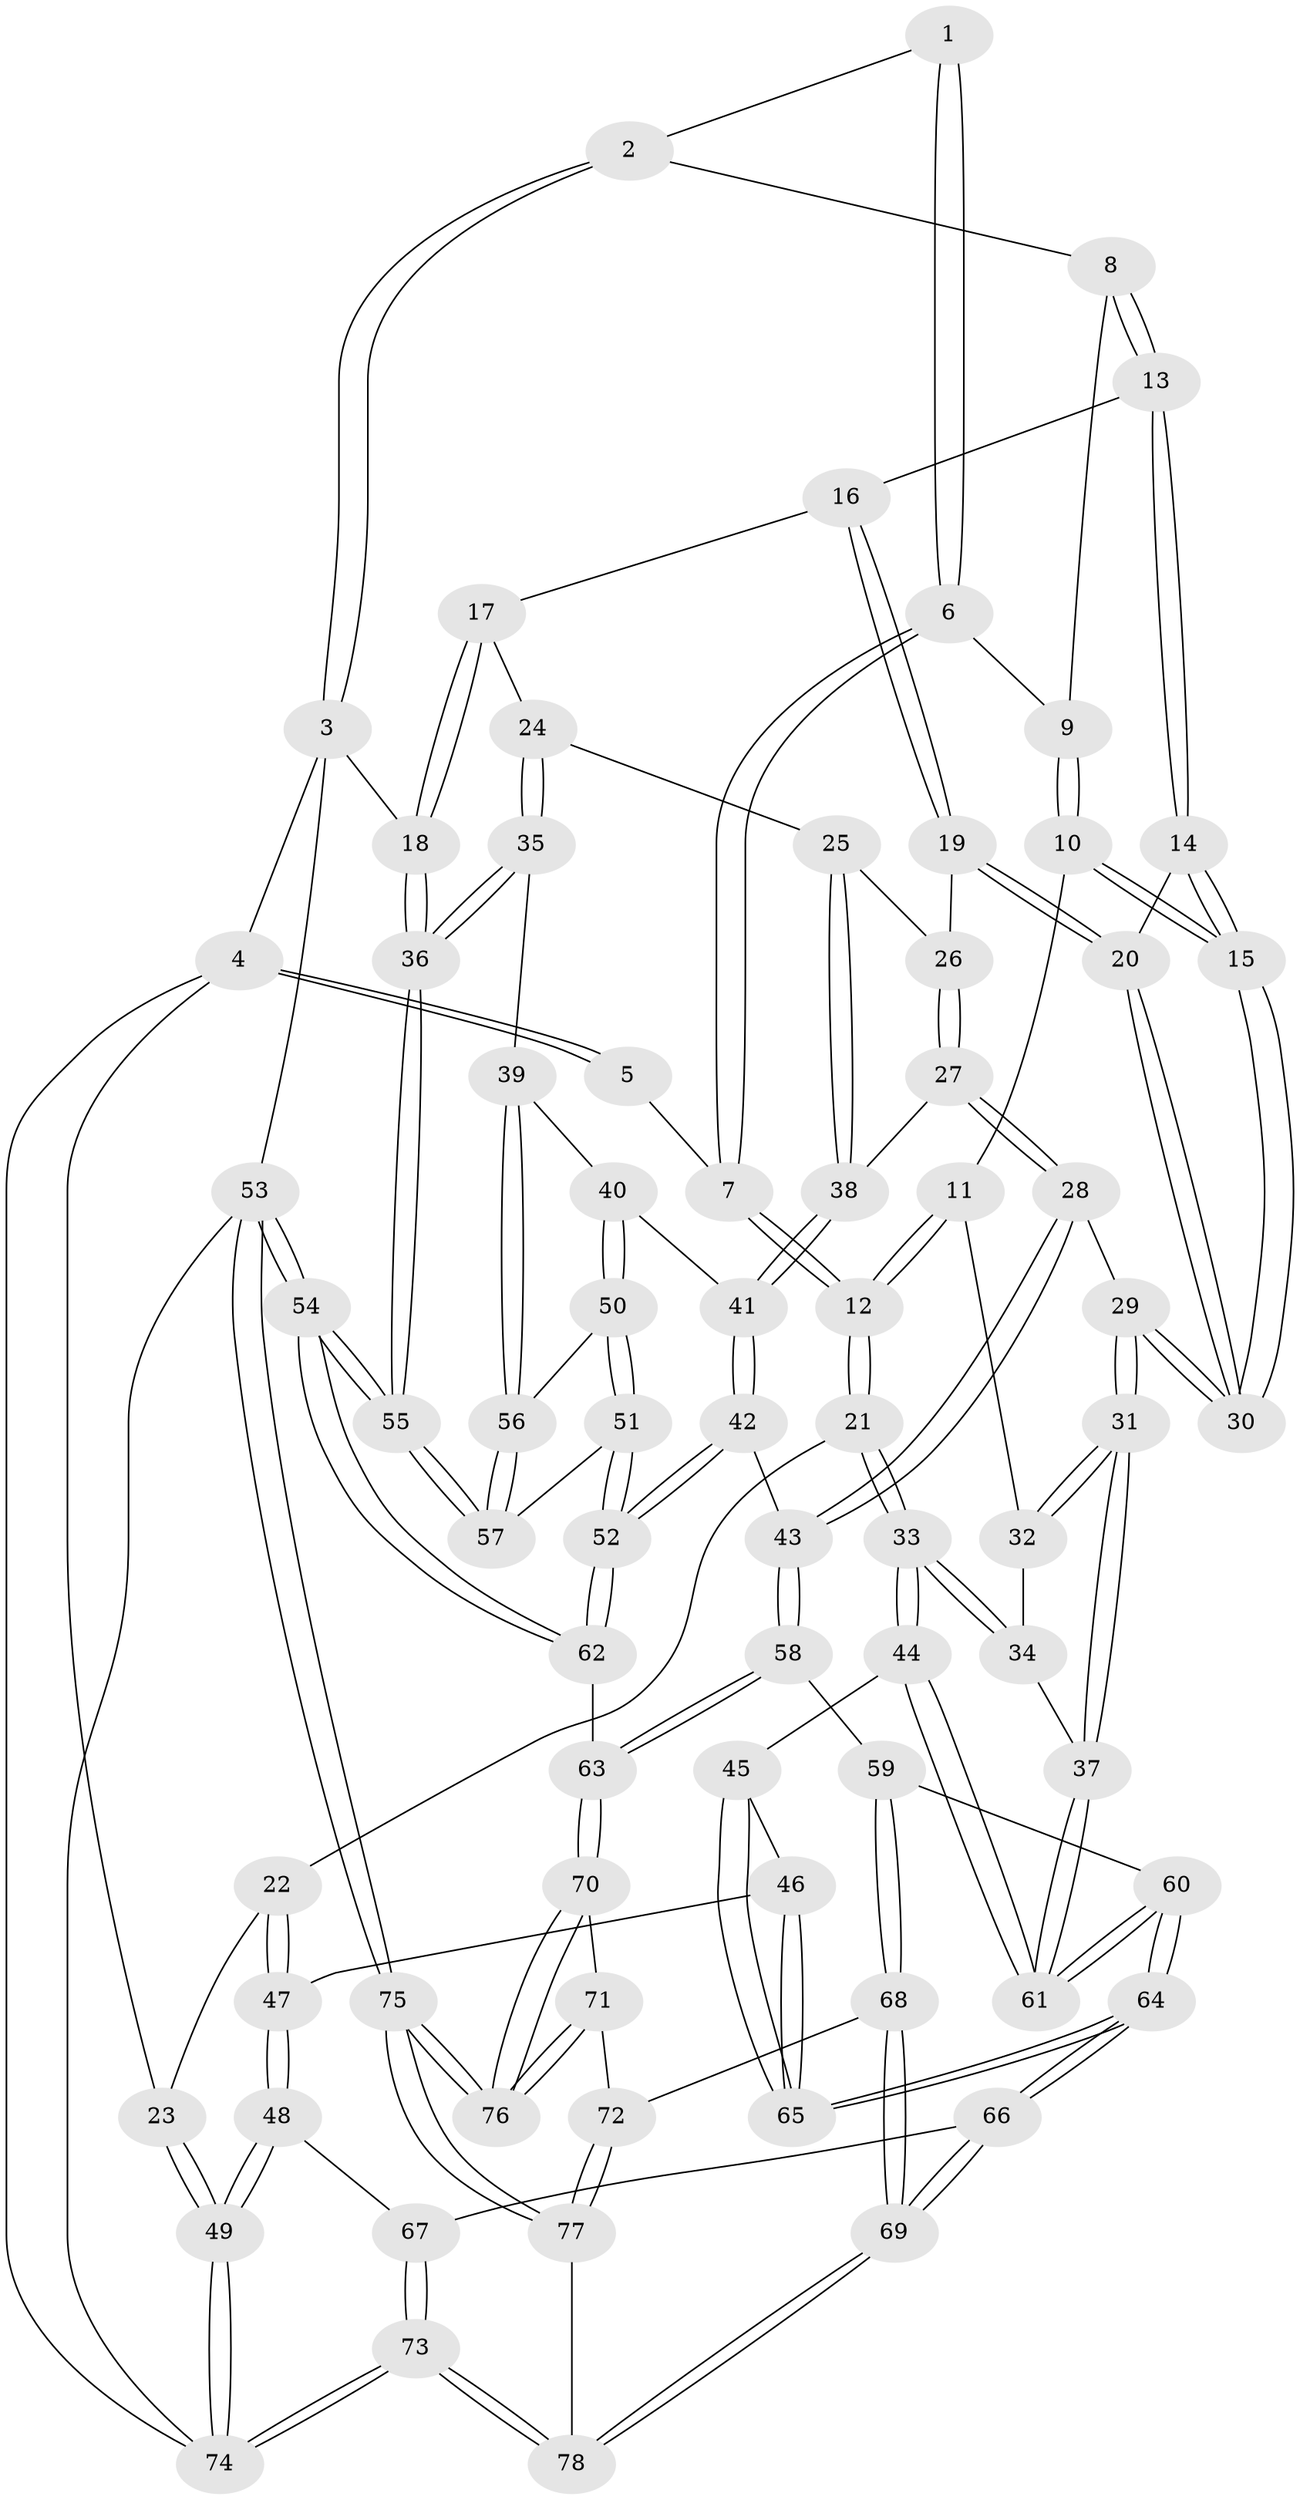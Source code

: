 // coarse degree distribution, {3: 0.38461538461538464, 4: 0.48717948717948717, 2: 0.05128205128205128, 5: 0.07692307692307693}
// Generated by graph-tools (version 1.1) at 2025/38/03/04/25 23:38:24]
// undirected, 78 vertices, 192 edges
graph export_dot {
  node [color=gray90,style=filled];
  1 [pos="+0.49600544293614546+0"];
  2 [pos="+0.6230303725384447+0"];
  3 [pos="+1+0"];
  4 [pos="+0+0"];
  5 [pos="+0.03572653351776669+0"];
  6 [pos="+0.34228366082002276+0.15738774501515498"];
  7 [pos="+0.2791046909711168+0.1984580394848645"];
  8 [pos="+0.6504716497711884+0.11887073714736213"];
  9 [pos="+0.5111605160616927+0.20070991983383346"];
  10 [pos="+0.49122340096911227+0.3248202112148514"];
  11 [pos="+0.465336521896463+0.3337408633506213"];
  12 [pos="+0.23797080313414234+0.2700547651849066"];
  13 [pos="+0.7000107531737206+0.1866153233440008"];
  14 [pos="+0.6070229768056608+0.3070309485325035"];
  15 [pos="+0.5279111459160208+0.34235066570316225"];
  16 [pos="+0.7265741536225258+0.20417078128726027"];
  17 [pos="+0.8062858098897581+0.24388826426661203"];
  18 [pos="+1+0"];
  19 [pos="+0.6588703102490302+0.37485483756162746"];
  20 [pos="+0.6386713402711232+0.37685186439957763"];
  21 [pos="+0.18239265443161284+0.31593035893083693"];
  22 [pos="+0.13121117200493748+0.3074119249317452"];
  23 [pos="+0+0.18000392610347138"];
  24 [pos="+0.82571158886905+0.3057415882391205"];
  25 [pos="+0.79304370733534+0.35371543589264537"];
  26 [pos="+0.6650876734390676+0.3781371372673371"];
  27 [pos="+0.707190118071004+0.4616897705227988"];
  28 [pos="+0.5892042238220954+0.5272844735079103"];
  29 [pos="+0.5797533583094596+0.5247025599555375"];
  30 [pos="+0.5778701803695594+0.450040780885833"];
  31 [pos="+0.5575342004378284+0.5329962002322867"];
  32 [pos="+0.4529536663807262+0.38315040929812944"];
  33 [pos="+0.26581265762492046+0.5186215887460772"];
  34 [pos="+0.42997166809374654+0.4176939815589874"];
  35 [pos="+1+0.43883154809687036"];
  36 [pos="+1+0.4191502922073992"];
  37 [pos="+0.5421347328605498+0.5411430370563463"];
  38 [pos="+0.7487185973317827+0.45211771432833964"];
  39 [pos="+1+0.43906098929322146"];
  40 [pos="+0.9091222124159942+0.5102127213121228"];
  41 [pos="+0.7983682325491436+0.5187250646037815"];
  42 [pos="+0.7553924709424599+0.6204746089741722"];
  43 [pos="+0.6704024374319479+0.6107322548849448"];
  44 [pos="+0.27313164839735765+0.5583782735970492"];
  45 [pos="+0.26573001932560253+0.5682296829691315"];
  46 [pos="+0.0288793504855094+0.6701596462675846"];
  47 [pos="+0+0.6927180119760973"];
  48 [pos="+0+0.7150373710199007"];
  49 [pos="+0+0.7231074462565087"];
  50 [pos="+0.8842457714966933+0.6169664705932868"];
  51 [pos="+0.8725700610807048+0.652996671149228"];
  52 [pos="+0.814685184176129+0.6852260056018222"];
  53 [pos="+1+1"];
  54 [pos="+1+1"];
  55 [pos="+1+0.9282586906805403"];
  56 [pos="+0.9700063127233326+0.6022236709073437"];
  57 [pos="+0.9666053652092657+0.6737677340878584"];
  58 [pos="+0.6202647499632576+0.7697986956451017"];
  59 [pos="+0.5528125654835071+0.7840242678243002"];
  60 [pos="+0.4769747508582388+0.705202758087517"];
  61 [pos="+0.44678905721386236+0.6083466187917049"];
  62 [pos="+0.8037777243707869+0.8117604629465552"];
  63 [pos="+0.7380050042146703+0.8176978344940243"];
  64 [pos="+0.2718708403350027+0.8840206356739285"];
  65 [pos="+0.2660721995667461+0.7923427561154406"];
  66 [pos="+0.2689965561923239+0.8953457761892758"];
  67 [pos="+0.10728356096253844+0.8372205893688933"];
  68 [pos="+0.5419484095141865+0.8186011292265825"];
  69 [pos="+0.30584613721277065+0.9932433032179124"];
  70 [pos="+0.6807253005798035+0.9089730798440219"];
  71 [pos="+0.579372612016126+0.9170587909411915"];
  72 [pos="+0.5790943771530825+0.9169756930812768"];
  73 [pos="+0+1"];
  74 [pos="+0+1"];
  75 [pos="+0.7656524591126771+1"];
  76 [pos="+0.6923493581464554+1"];
  77 [pos="+0.4023694768635619+1"];
  78 [pos="+0.3154894461992307+1"];
  1 -- 2;
  1 -- 6;
  1 -- 6;
  2 -- 3;
  2 -- 3;
  2 -- 8;
  3 -- 4;
  3 -- 18;
  3 -- 53;
  4 -- 5;
  4 -- 5;
  4 -- 23;
  4 -- 74;
  5 -- 7;
  6 -- 7;
  6 -- 7;
  6 -- 9;
  7 -- 12;
  7 -- 12;
  8 -- 9;
  8 -- 13;
  8 -- 13;
  9 -- 10;
  9 -- 10;
  10 -- 11;
  10 -- 15;
  10 -- 15;
  11 -- 12;
  11 -- 12;
  11 -- 32;
  12 -- 21;
  12 -- 21;
  13 -- 14;
  13 -- 14;
  13 -- 16;
  14 -- 15;
  14 -- 15;
  14 -- 20;
  15 -- 30;
  15 -- 30;
  16 -- 17;
  16 -- 19;
  16 -- 19;
  17 -- 18;
  17 -- 18;
  17 -- 24;
  18 -- 36;
  18 -- 36;
  19 -- 20;
  19 -- 20;
  19 -- 26;
  20 -- 30;
  20 -- 30;
  21 -- 22;
  21 -- 33;
  21 -- 33;
  22 -- 23;
  22 -- 47;
  22 -- 47;
  23 -- 49;
  23 -- 49;
  24 -- 25;
  24 -- 35;
  24 -- 35;
  25 -- 26;
  25 -- 38;
  25 -- 38;
  26 -- 27;
  26 -- 27;
  27 -- 28;
  27 -- 28;
  27 -- 38;
  28 -- 29;
  28 -- 43;
  28 -- 43;
  29 -- 30;
  29 -- 30;
  29 -- 31;
  29 -- 31;
  31 -- 32;
  31 -- 32;
  31 -- 37;
  31 -- 37;
  32 -- 34;
  33 -- 34;
  33 -- 34;
  33 -- 44;
  33 -- 44;
  34 -- 37;
  35 -- 36;
  35 -- 36;
  35 -- 39;
  36 -- 55;
  36 -- 55;
  37 -- 61;
  37 -- 61;
  38 -- 41;
  38 -- 41;
  39 -- 40;
  39 -- 56;
  39 -- 56;
  40 -- 41;
  40 -- 50;
  40 -- 50;
  41 -- 42;
  41 -- 42;
  42 -- 43;
  42 -- 52;
  42 -- 52;
  43 -- 58;
  43 -- 58;
  44 -- 45;
  44 -- 61;
  44 -- 61;
  45 -- 46;
  45 -- 65;
  45 -- 65;
  46 -- 47;
  46 -- 65;
  46 -- 65;
  47 -- 48;
  47 -- 48;
  48 -- 49;
  48 -- 49;
  48 -- 67;
  49 -- 74;
  49 -- 74;
  50 -- 51;
  50 -- 51;
  50 -- 56;
  51 -- 52;
  51 -- 52;
  51 -- 57;
  52 -- 62;
  52 -- 62;
  53 -- 54;
  53 -- 54;
  53 -- 75;
  53 -- 75;
  53 -- 74;
  54 -- 55;
  54 -- 55;
  54 -- 62;
  54 -- 62;
  55 -- 57;
  55 -- 57;
  56 -- 57;
  56 -- 57;
  58 -- 59;
  58 -- 63;
  58 -- 63;
  59 -- 60;
  59 -- 68;
  59 -- 68;
  60 -- 61;
  60 -- 61;
  60 -- 64;
  60 -- 64;
  62 -- 63;
  63 -- 70;
  63 -- 70;
  64 -- 65;
  64 -- 65;
  64 -- 66;
  64 -- 66;
  66 -- 67;
  66 -- 69;
  66 -- 69;
  67 -- 73;
  67 -- 73;
  68 -- 69;
  68 -- 69;
  68 -- 72;
  69 -- 78;
  69 -- 78;
  70 -- 71;
  70 -- 76;
  70 -- 76;
  71 -- 72;
  71 -- 76;
  71 -- 76;
  72 -- 77;
  72 -- 77;
  73 -- 74;
  73 -- 74;
  73 -- 78;
  73 -- 78;
  75 -- 76;
  75 -- 76;
  75 -- 77;
  75 -- 77;
  77 -- 78;
}
